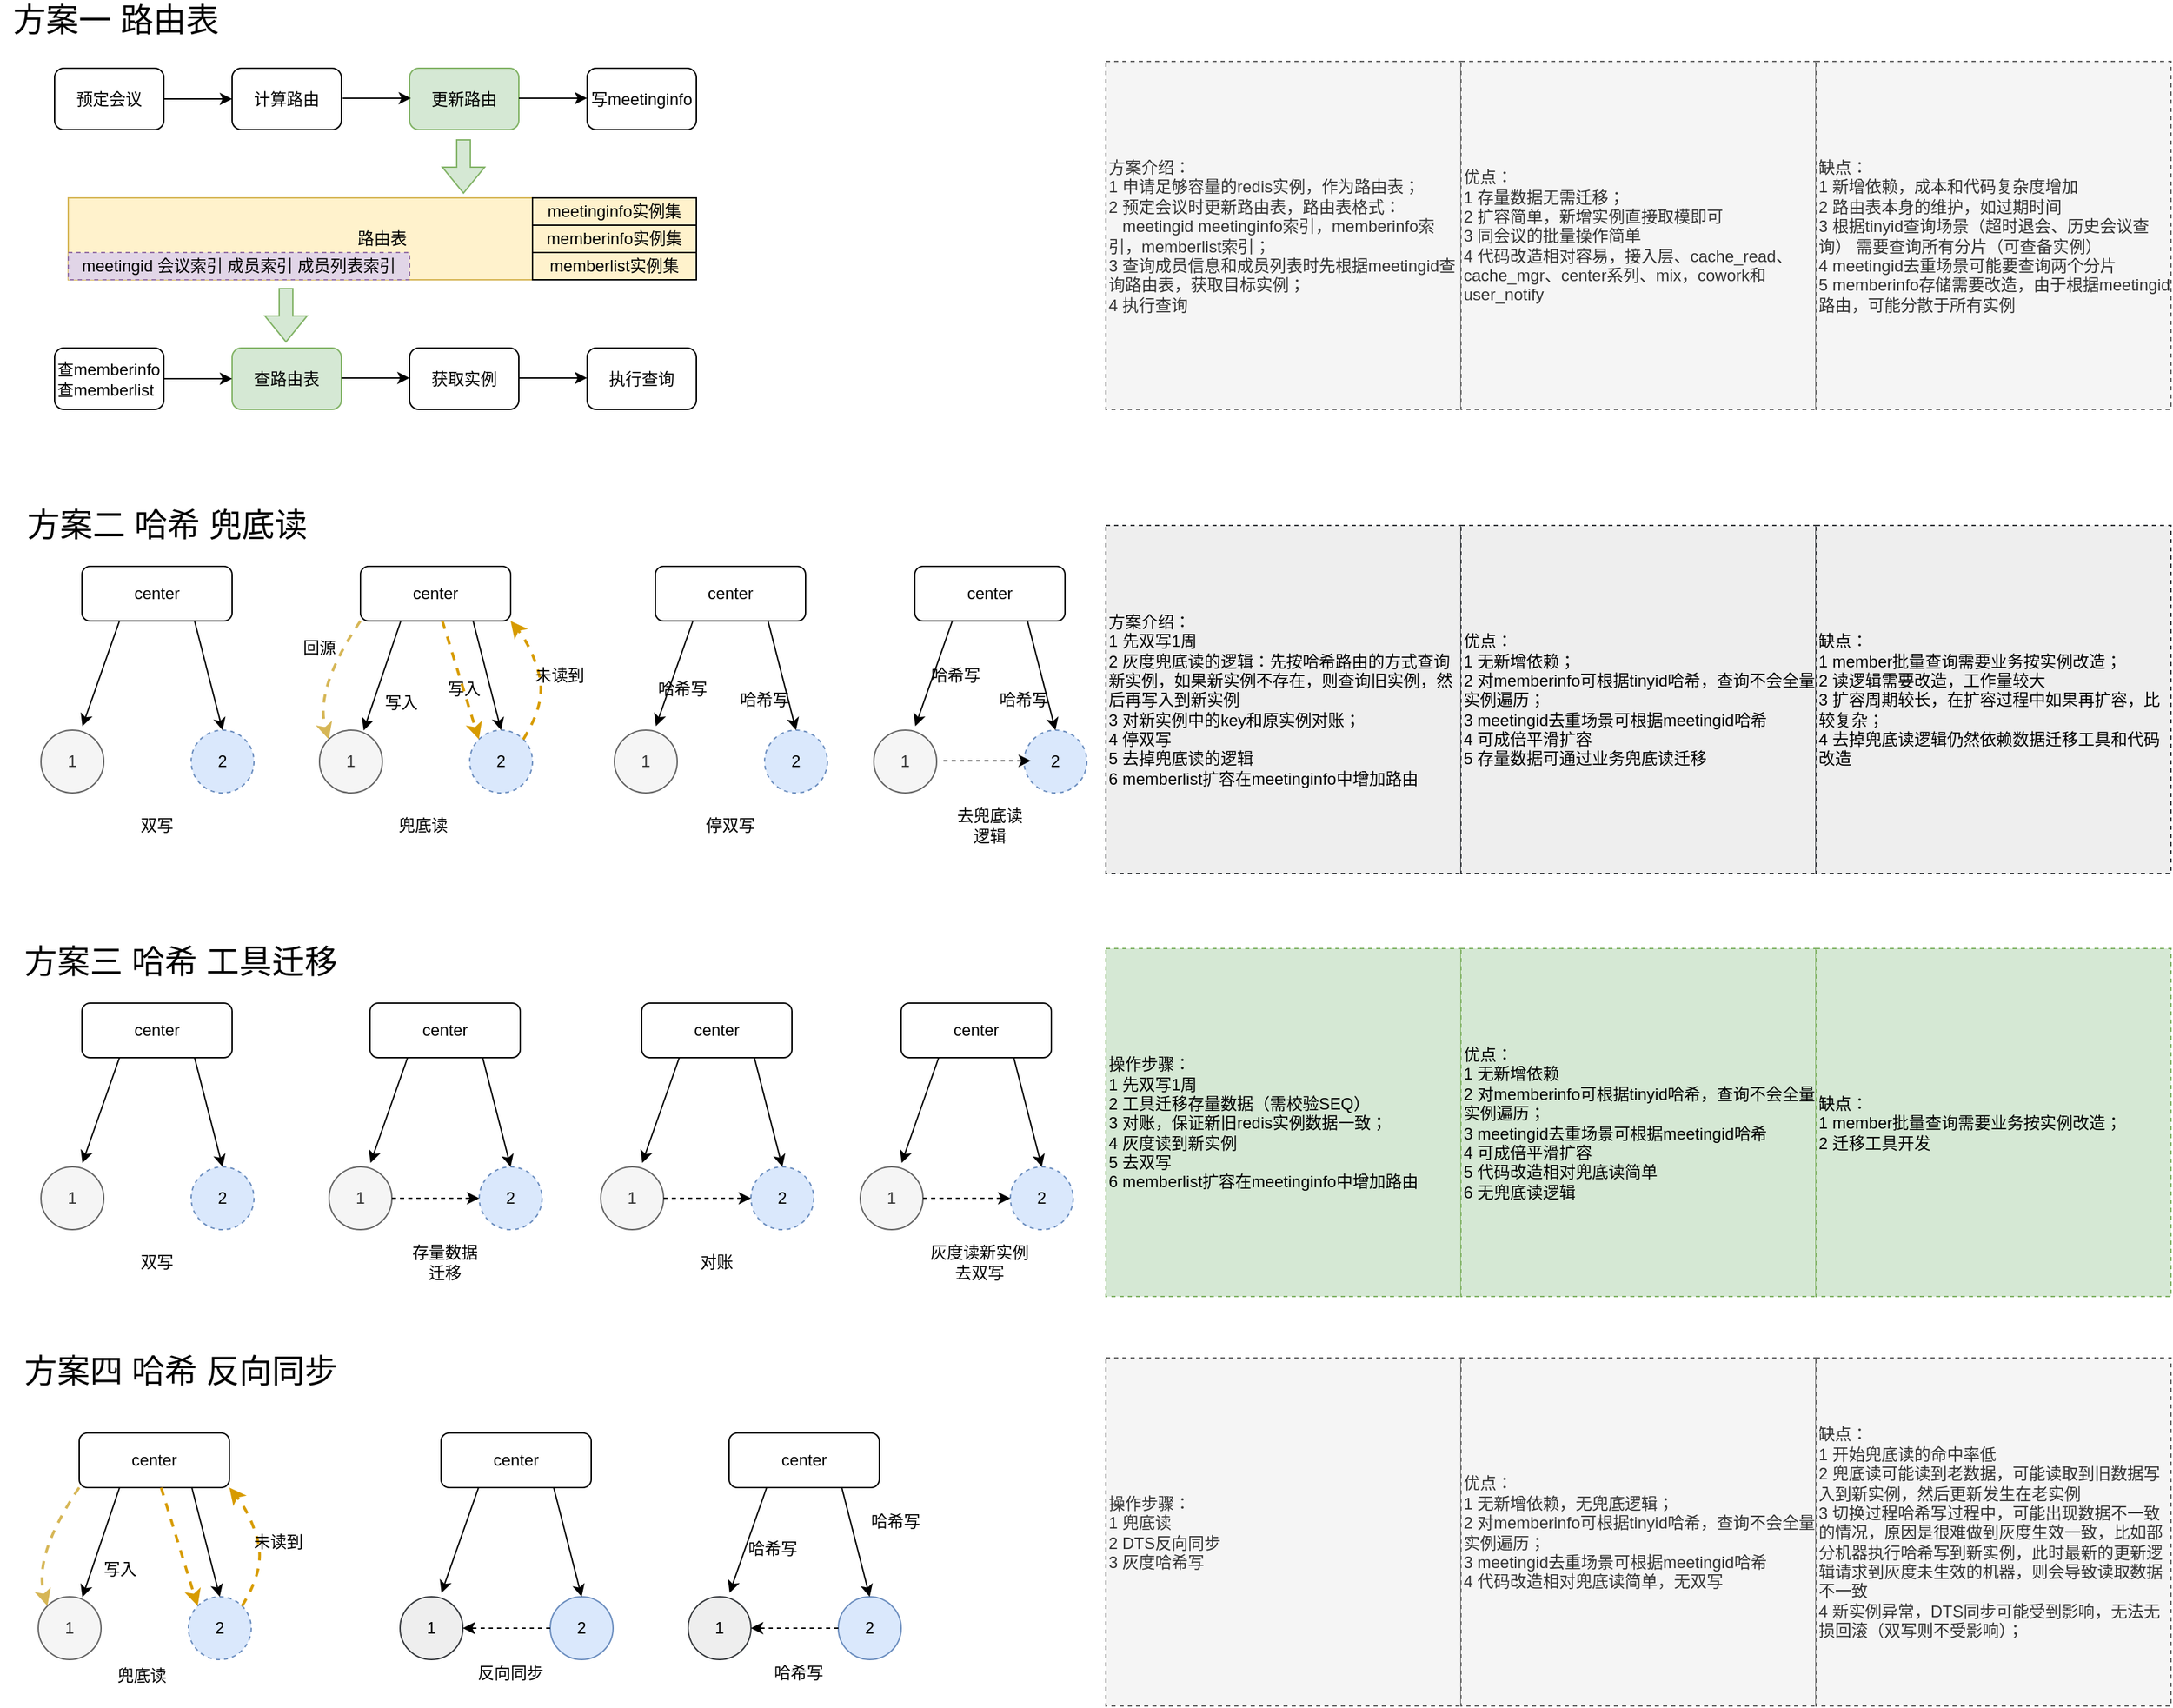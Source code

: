 <mxfile version="20.8.3" type="github">
  <diagram id="jsjYU_Txn0sp7lz1TC-h" name="第 1 页">
    <mxGraphModel dx="3185" dy="99" grid="1" gridSize="10" guides="1" tooltips="1" connect="1" arrows="1" fold="1" page="1" pageScale="1" pageWidth="827" pageHeight="1169" math="0" shadow="0">
      <root>
        <mxCell id="0" />
        <mxCell id="1" parent="0" />
        <mxCell id="DXR3qiWjVmH9UOqzKoYP-19" value="" style="rounded=0;whiteSpace=wrap;html=1;fillColor=none;strokeColor=none;dashed=1;" vertex="1" parent="1">
          <mxGeometry x="-780" y="1255" width="120" height="60" as="geometry" />
        </mxCell>
        <mxCell id="DXR3qiWjVmH9UOqzKoYP-54" value="预定会议" style="rounded=1;whiteSpace=wrap;html=1;fillColor=none;" vertex="1" parent="1">
          <mxGeometry x="-770" y="1255" width="80" height="45" as="geometry" />
        </mxCell>
        <mxCell id="DXR3qiWjVmH9UOqzKoYP-55" value="计算路由" style="rounded=1;whiteSpace=wrap;html=1;fillColor=none;" vertex="1" parent="1">
          <mxGeometry x="-640" y="1255" width="80" height="45" as="geometry" />
        </mxCell>
        <mxCell id="DXR3qiWjVmH9UOqzKoYP-56" value="更新路由" style="rounded=1;whiteSpace=wrap;html=1;fillColor=#d5e8d4;strokeColor=#82b366;" vertex="1" parent="1">
          <mxGeometry x="-510" y="1255" width="80" height="45" as="geometry" />
        </mxCell>
        <mxCell id="DXR3qiWjVmH9UOqzKoYP-57" value="写meetinginfo" style="rounded=1;whiteSpace=wrap;html=1;fillColor=none;" vertex="1" parent="1">
          <mxGeometry x="-380" y="1255" width="80" height="45" as="geometry" />
        </mxCell>
        <mxCell id="DXR3qiWjVmH9UOqzKoYP-58" value="路由表" style="rounded=0;whiteSpace=wrap;html=1;fillColor=#fff2cc;strokeColor=#d6b656;" vertex="1" parent="1">
          <mxGeometry x="-760" y="1350" width="460" height="60" as="geometry" />
        </mxCell>
        <mxCell id="DXR3qiWjVmH9UOqzKoYP-59" value="" style="shape=flexArrow;endArrow=classic;html=1;rounded=0;fillColor=#d5e8d4;strokeColor=#82b366;" edge="1" parent="1">
          <mxGeometry width="50" height="50" relative="1" as="geometry">
            <mxPoint x="-470.53" y="1307" as="sourcePoint" />
            <mxPoint x="-470.53" y="1347" as="targetPoint" />
          </mxGeometry>
        </mxCell>
        <mxCell id="DXR3qiWjVmH9UOqzKoYP-60" value="meetinginfo实例集" style="rounded=0;whiteSpace=wrap;html=1;fillColor=none;" vertex="1" parent="1">
          <mxGeometry x="-420" y="1350" width="120" height="20" as="geometry" />
        </mxCell>
        <mxCell id="DXR3qiWjVmH9UOqzKoYP-61" value="memberinfo实例集" style="rounded=0;whiteSpace=wrap;html=1;fillColor=none;" vertex="1" parent="1">
          <mxGeometry x="-420" y="1370" width="120" height="20" as="geometry" />
        </mxCell>
        <mxCell id="DXR3qiWjVmH9UOqzKoYP-62" value="memberlist实例集" style="rounded=0;whiteSpace=wrap;html=1;fillColor=none;" vertex="1" parent="1">
          <mxGeometry x="-420" y="1390" width="120" height="20" as="geometry" />
        </mxCell>
        <mxCell id="DXR3qiWjVmH9UOqzKoYP-63" value="查memberinfo查memberlist" style="rounded=1;whiteSpace=wrap;html=1;fillColor=none;align=left;" vertex="1" parent="1">
          <mxGeometry x="-770" y="1460" width="80" height="45" as="geometry" />
        </mxCell>
        <mxCell id="DXR3qiWjVmH9UOqzKoYP-64" value="查路由表" style="rounded=1;whiteSpace=wrap;html=1;fillColor=#d5e8d4;strokeColor=#82b366;" vertex="1" parent="1">
          <mxGeometry x="-640" y="1460" width="80" height="45" as="geometry" />
        </mxCell>
        <mxCell id="DXR3qiWjVmH9UOqzKoYP-65" value="" style="shape=flexArrow;endArrow=classic;html=1;rounded=0;fillColor=#d5e8d4;strokeColor=#82b366;" edge="1" parent="1">
          <mxGeometry width="50" height="50" relative="1" as="geometry">
            <mxPoint x="-600.53" y="1416" as="sourcePoint" />
            <mxPoint x="-600.53" y="1456" as="targetPoint" />
          </mxGeometry>
        </mxCell>
        <mxCell id="DXR3qiWjVmH9UOqzKoYP-66" value="meetingid 会议索引 成员索引 成员列表索引" style="rounded=0;whiteSpace=wrap;html=1;fillColor=#e1d5e7;strokeColor=#9673a6;dashed=1;" vertex="1" parent="1">
          <mxGeometry x="-760" y="1390" width="250" height="20" as="geometry" />
        </mxCell>
        <mxCell id="DXR3qiWjVmH9UOqzKoYP-67" value="" style="endArrow=classic;html=1;rounded=0;exitX=1;exitY=0.5;exitDx=0;exitDy=0;entryX=0;entryY=0.5;entryDx=0;entryDy=0;" edge="1" parent="1" source="DXR3qiWjVmH9UOqzKoYP-54" target="DXR3qiWjVmH9UOqzKoYP-55">
          <mxGeometry width="50" height="50" relative="1" as="geometry">
            <mxPoint x="-280" y="1530" as="sourcePoint" />
            <mxPoint x="-230" y="1480" as="targetPoint" />
          </mxGeometry>
        </mxCell>
        <mxCell id="DXR3qiWjVmH9UOqzKoYP-68" value="" style="endArrow=classic;html=1;rounded=0;exitX=1;exitY=0.5;exitDx=0;exitDy=0;entryX=0;entryY=0.5;entryDx=0;entryDy=0;" edge="1" parent="1">
          <mxGeometry width="50" height="50" relative="1" as="geometry">
            <mxPoint x="-559" y="1276.97" as="sourcePoint" />
            <mxPoint x="-509" y="1276.97" as="targetPoint" />
          </mxGeometry>
        </mxCell>
        <mxCell id="DXR3qiWjVmH9UOqzKoYP-69" value="" style="endArrow=classic;html=1;rounded=0;exitX=1;exitY=0.5;exitDx=0;exitDy=0;entryX=0;entryY=0.5;entryDx=0;entryDy=0;" edge="1" parent="1">
          <mxGeometry width="50" height="50" relative="1" as="geometry">
            <mxPoint x="-430" y="1276.97" as="sourcePoint" />
            <mxPoint x="-380" y="1276.97" as="targetPoint" />
          </mxGeometry>
        </mxCell>
        <mxCell id="DXR3qiWjVmH9UOqzKoYP-70" value="获取实例" style="rounded=1;whiteSpace=wrap;html=1;fillColor=none;" vertex="1" parent="1">
          <mxGeometry x="-510" y="1460" width="80" height="45" as="geometry" />
        </mxCell>
        <mxCell id="DXR3qiWjVmH9UOqzKoYP-71" value="执行查询" style="rounded=1;whiteSpace=wrap;html=1;fillColor=none;" vertex="1" parent="1">
          <mxGeometry x="-380" y="1460" width="80" height="45" as="geometry" />
        </mxCell>
        <mxCell id="DXR3qiWjVmH9UOqzKoYP-74" value="" style="endArrow=classic;html=1;rounded=0;exitX=1;exitY=0.5;exitDx=0;exitDy=0;entryX=0;entryY=0.5;entryDx=0;entryDy=0;" edge="1" parent="1" source="DXR3qiWjVmH9UOqzKoYP-63" target="DXR3qiWjVmH9UOqzKoYP-64">
          <mxGeometry width="50" height="50" relative="1" as="geometry">
            <mxPoint x="-280" y="1530" as="sourcePoint" />
            <mxPoint x="-230" y="1480" as="targetPoint" />
          </mxGeometry>
        </mxCell>
        <mxCell id="DXR3qiWjVmH9UOqzKoYP-75" value="" style="endArrow=classic;html=1;rounded=0;exitX=1;exitY=0.5;exitDx=0;exitDy=0;entryX=0;entryY=0.5;entryDx=0;entryDy=0;" edge="1" parent="1">
          <mxGeometry width="50" height="50" relative="1" as="geometry">
            <mxPoint x="-560" y="1481.97" as="sourcePoint" />
            <mxPoint x="-510" y="1481.97" as="targetPoint" />
          </mxGeometry>
        </mxCell>
        <mxCell id="DXR3qiWjVmH9UOqzKoYP-76" value="" style="endArrow=classic;html=1;rounded=0;exitX=1;exitY=0.5;exitDx=0;exitDy=0;entryX=0;entryY=0.5;entryDx=0;entryDy=0;" edge="1" parent="1">
          <mxGeometry width="50" height="50" relative="1" as="geometry">
            <mxPoint x="-430" y="1481.97" as="sourcePoint" />
            <mxPoint x="-380" y="1481.97" as="targetPoint" />
          </mxGeometry>
        </mxCell>
        <mxCell id="DXR3qiWjVmH9UOqzKoYP-77" value="center" style="rounded=1;whiteSpace=wrap;html=1;" vertex="1" parent="1">
          <mxGeometry x="-750" y="1620" width="110" height="40" as="geometry" />
        </mxCell>
        <mxCell id="DXR3qiWjVmH9UOqzKoYP-79" value="1" style="ellipse;whiteSpace=wrap;html=1;aspect=fixed;fillColor=#f5f5f5;fontColor=#333333;strokeColor=#666666;" vertex="1" parent="1">
          <mxGeometry x="-780" y="1740" width="46" height="46" as="geometry" />
        </mxCell>
        <mxCell id="DXR3qiWjVmH9UOqzKoYP-80" value="2" style="ellipse;whiteSpace=wrap;html=1;aspect=fixed;fillColor=#dae8fc;strokeColor=#6c8ebf;dashed=1;" vertex="1" parent="1">
          <mxGeometry x="-670" y="1740" width="46" height="46" as="geometry" />
        </mxCell>
        <mxCell id="DXR3qiWjVmH9UOqzKoYP-81" value="" style="endArrow=classic;html=1;rounded=0;exitX=0.25;exitY=1;exitDx=0;exitDy=0;entryX=0.66;entryY=-0.062;entryDx=0;entryDy=0;entryPerimeter=0;" edge="1" parent="1" source="DXR3qiWjVmH9UOqzKoYP-77" target="DXR3qiWjVmH9UOqzKoYP-79">
          <mxGeometry width="50" height="50" relative="1" as="geometry">
            <mxPoint x="-280" y="1620" as="sourcePoint" />
            <mxPoint x="-230" y="1570" as="targetPoint" />
          </mxGeometry>
        </mxCell>
        <mxCell id="DXR3qiWjVmH9UOqzKoYP-82" value="" style="endArrow=classic;html=1;rounded=0;exitX=0.75;exitY=1;exitDx=0;exitDy=0;entryX=0.5;entryY=0;entryDx=0;entryDy=0;" edge="1" parent="1" source="DXR3qiWjVmH9UOqzKoYP-77" target="DXR3qiWjVmH9UOqzKoYP-80">
          <mxGeometry width="50" height="50" relative="1" as="geometry">
            <mxPoint x="-712.5" y="1670" as="sourcePoint" />
            <mxPoint x="-739.64" y="1747.148" as="targetPoint" />
          </mxGeometry>
        </mxCell>
        <mxCell id="DXR3qiWjVmH9UOqzKoYP-83" value="双写" style="rounded=0;whiteSpace=wrap;html=1;fillColor=none;strokeColor=none;" vertex="1" parent="1">
          <mxGeometry x="-725" y="1800" width="60" height="20" as="geometry" />
        </mxCell>
        <mxCell id="DXR3qiWjVmH9UOqzKoYP-84" value="center" style="rounded=1;whiteSpace=wrap;html=1;fillColor=none;" vertex="1" parent="1">
          <mxGeometry x="-546" y="1620" width="110" height="40" as="geometry" />
        </mxCell>
        <mxCell id="DXR3qiWjVmH9UOqzKoYP-85" value="1" style="ellipse;whiteSpace=wrap;html=1;aspect=fixed;fillColor=#f5f5f5;fontColor=#333333;strokeColor=#666666;" vertex="1" parent="1">
          <mxGeometry x="-576" y="1740" width="46" height="46" as="geometry" />
        </mxCell>
        <mxCell id="DXR3qiWjVmH9UOqzKoYP-86" value="2" style="ellipse;whiteSpace=wrap;html=1;aspect=fixed;fillColor=#dae8fc;strokeColor=#6c8ebf;dashed=1;" vertex="1" parent="1">
          <mxGeometry x="-466" y="1740" width="46" height="46" as="geometry" />
        </mxCell>
        <mxCell id="DXR3qiWjVmH9UOqzKoYP-88" value="" style="endArrow=classic;html=1;rounded=0;exitX=0.75;exitY=1;exitDx=0;exitDy=0;entryX=0.5;entryY=0;entryDx=0;entryDy=0;" edge="1" parent="1" source="DXR3qiWjVmH9UOqzKoYP-84" target="DXR3qiWjVmH9UOqzKoYP-86">
          <mxGeometry width="50" height="50" relative="1" as="geometry">
            <mxPoint x="-508.5" y="1670" as="sourcePoint" />
            <mxPoint x="-535.64" y="1747.148" as="targetPoint" />
          </mxGeometry>
        </mxCell>
        <mxCell id="DXR3qiWjVmH9UOqzKoYP-89" value="兜底读" style="rounded=0;whiteSpace=wrap;html=1;fillColor=none;strokeColor=none;" vertex="1" parent="1">
          <mxGeometry x="-530" y="1800" width="60" height="20" as="geometry" />
        </mxCell>
        <mxCell id="DXR3qiWjVmH9UOqzKoYP-90" value="" style="curved=1;endArrow=classic;html=1;rounded=0;exitX=1;exitY=0;exitDx=0;exitDy=0;entryX=1;entryY=1;entryDx=0;entryDy=0;dashed=1;strokeWidth=2;fillColor=#ffe6cc;strokeColor=#d79b00;" edge="1" parent="1" source="DXR3qiWjVmH9UOqzKoYP-86" target="DXR3qiWjVmH9UOqzKoYP-84">
          <mxGeometry width="50" height="50" relative="1" as="geometry">
            <mxPoint x="-280" y="1620" as="sourcePoint" />
            <mxPoint x="-230" y="1570" as="targetPoint" />
            <Array as="points">
              <mxPoint x="-410" y="1720" />
              <mxPoint x="-420" y="1680" />
            </Array>
          </mxGeometry>
        </mxCell>
        <mxCell id="DXR3qiWjVmH9UOqzKoYP-91" value="" style="curved=1;endArrow=classic;html=1;rounded=0;dashed=1;exitX=0;exitY=1;exitDx=0;exitDy=0;entryX=0;entryY=0;entryDx=0;entryDy=0;strokeWidth=2;fillColor=#fff2cc;strokeColor=#d6b656;" edge="1" parent="1" source="DXR3qiWjVmH9UOqzKoYP-84" target="DXR3qiWjVmH9UOqzKoYP-85">
          <mxGeometry width="50" height="50" relative="1" as="geometry">
            <mxPoint x="-280" y="1620" as="sourcePoint" />
            <mxPoint x="-230" y="1570" as="targetPoint" />
            <Array as="points">
              <mxPoint x="-580" y="1710" />
            </Array>
          </mxGeometry>
        </mxCell>
        <mxCell id="DXR3qiWjVmH9UOqzKoYP-92" value="未读到" style="rounded=0;whiteSpace=wrap;html=1;fillColor=none;strokeColor=none;" vertex="1" parent="1">
          <mxGeometry x="-430" y="1690" width="60" height="20" as="geometry" />
        </mxCell>
        <mxCell id="DXR3qiWjVmH9UOqzKoYP-93" value="回源" style="rounded=0;whiteSpace=wrap;html=1;fillColor=none;strokeColor=none;" vertex="1" parent="1">
          <mxGeometry x="-606" y="1670" width="60" height="20" as="geometry" />
        </mxCell>
        <mxCell id="DXR3qiWjVmH9UOqzKoYP-96" value="写入" style="rounded=0;whiteSpace=wrap;html=1;fillColor=none;strokeColor=none;" vertex="1" parent="1">
          <mxGeometry x="-500" y="1700" width="60" height="20" as="geometry" />
        </mxCell>
        <mxCell id="DXR3qiWjVmH9UOqzKoYP-97" value="center" style="rounded=1;whiteSpace=wrap;html=1;fillColor=none;" vertex="1" parent="1">
          <mxGeometry x="-750" y="1940" width="110" height="40" as="geometry" />
        </mxCell>
        <mxCell id="DXR3qiWjVmH9UOqzKoYP-98" value="1" style="ellipse;whiteSpace=wrap;html=1;aspect=fixed;fillColor=#f5f5f5;fontColor=#333333;strokeColor=#666666;" vertex="1" parent="1">
          <mxGeometry x="-780" y="2060" width="46" height="46" as="geometry" />
        </mxCell>
        <mxCell id="DXR3qiWjVmH9UOqzKoYP-99" value="2" style="ellipse;whiteSpace=wrap;html=1;aspect=fixed;fillColor=#dae8fc;strokeColor=#6c8ebf;dashed=1;" vertex="1" parent="1">
          <mxGeometry x="-670" y="2060" width="46" height="46" as="geometry" />
        </mxCell>
        <mxCell id="DXR3qiWjVmH9UOqzKoYP-100" value="" style="endArrow=classic;html=1;rounded=0;exitX=0.25;exitY=1;exitDx=0;exitDy=0;entryX=0.66;entryY=-0.062;entryDx=0;entryDy=0;entryPerimeter=0;" edge="1" parent="1" source="DXR3qiWjVmH9UOqzKoYP-97" target="DXR3qiWjVmH9UOqzKoYP-98">
          <mxGeometry width="50" height="50" relative="1" as="geometry">
            <mxPoint x="-280" y="1940" as="sourcePoint" />
            <mxPoint x="-230" y="1890" as="targetPoint" />
          </mxGeometry>
        </mxCell>
        <mxCell id="DXR3qiWjVmH9UOqzKoYP-101" value="" style="endArrow=classic;html=1;rounded=0;exitX=0.75;exitY=1;exitDx=0;exitDy=0;entryX=0.5;entryY=0;entryDx=0;entryDy=0;" edge="1" parent="1" source="DXR3qiWjVmH9UOqzKoYP-97" target="DXR3qiWjVmH9UOqzKoYP-99">
          <mxGeometry width="50" height="50" relative="1" as="geometry">
            <mxPoint x="-712.5" y="1990" as="sourcePoint" />
            <mxPoint x="-739.64" y="2067.148" as="targetPoint" />
          </mxGeometry>
        </mxCell>
        <mxCell id="DXR3qiWjVmH9UOqzKoYP-102" value="双写" style="rounded=0;whiteSpace=wrap;html=1;fillColor=none;strokeColor=none;" vertex="1" parent="1">
          <mxGeometry x="-725" y="2120" width="60" height="20" as="geometry" />
        </mxCell>
        <mxCell id="DXR3qiWjVmH9UOqzKoYP-113" value="center" style="rounded=1;whiteSpace=wrap;html=1;fillColor=none;" vertex="1" parent="1">
          <mxGeometry x="-539" y="1940" width="110" height="40" as="geometry" />
        </mxCell>
        <mxCell id="DXR3qiWjVmH9UOqzKoYP-114" value="1" style="ellipse;whiteSpace=wrap;html=1;aspect=fixed;fillColor=#f5f5f5;fontColor=#333333;strokeColor=#666666;" vertex="1" parent="1">
          <mxGeometry x="-569" y="2060" width="46" height="46" as="geometry" />
        </mxCell>
        <mxCell id="DXR3qiWjVmH9UOqzKoYP-115" value="2" style="ellipse;whiteSpace=wrap;html=1;aspect=fixed;fillColor=#dae8fc;strokeColor=#6c8ebf;dashed=1;" vertex="1" parent="1">
          <mxGeometry x="-459" y="2060" width="46" height="46" as="geometry" />
        </mxCell>
        <mxCell id="DXR3qiWjVmH9UOqzKoYP-116" value="" style="endArrow=classic;html=1;rounded=0;exitX=0.25;exitY=1;exitDx=0;exitDy=0;entryX=0.66;entryY=-0.062;entryDx=0;entryDy=0;entryPerimeter=0;" edge="1" parent="1" source="DXR3qiWjVmH9UOqzKoYP-113" target="DXR3qiWjVmH9UOqzKoYP-114">
          <mxGeometry width="50" height="50" relative="1" as="geometry">
            <mxPoint x="-69" y="1940" as="sourcePoint" />
            <mxPoint x="-19" y="1890" as="targetPoint" />
          </mxGeometry>
        </mxCell>
        <mxCell id="DXR3qiWjVmH9UOqzKoYP-117" value="" style="endArrow=classic;html=1;rounded=0;exitX=0.75;exitY=1;exitDx=0;exitDy=0;entryX=0.5;entryY=0;entryDx=0;entryDy=0;" edge="1" parent="1" source="DXR3qiWjVmH9UOqzKoYP-113" target="DXR3qiWjVmH9UOqzKoYP-115">
          <mxGeometry width="50" height="50" relative="1" as="geometry">
            <mxPoint x="-501.5" y="1990" as="sourcePoint" />
            <mxPoint x="-528.64" y="2067.148" as="targetPoint" />
          </mxGeometry>
        </mxCell>
        <mxCell id="DXR3qiWjVmH9UOqzKoYP-118" value="存量数据迁移" style="rounded=0;whiteSpace=wrap;html=1;fillColor=none;strokeColor=none;" vertex="1" parent="1">
          <mxGeometry x="-514" y="2120" width="60" height="20" as="geometry" />
        </mxCell>
        <mxCell id="DXR3qiWjVmH9UOqzKoYP-120" value="" style="endArrow=classic;html=1;rounded=0;dashed=1;exitX=1;exitY=0.5;exitDx=0;exitDy=0;entryX=0;entryY=0.5;entryDx=0;entryDy=0;" edge="1" parent="1" source="DXR3qiWjVmH9UOqzKoYP-114" target="DXR3qiWjVmH9UOqzKoYP-115">
          <mxGeometry width="50" height="50" relative="1" as="geometry">
            <mxPoint x="-280" y="1900" as="sourcePoint" />
            <mxPoint x="-230" y="1850" as="targetPoint" />
          </mxGeometry>
        </mxCell>
        <mxCell id="DXR3qiWjVmH9UOqzKoYP-121" value="center" style="rounded=1;whiteSpace=wrap;html=1;fillColor=none;" vertex="1" parent="1">
          <mxGeometry x="-330" y="1620" width="110" height="40" as="geometry" />
        </mxCell>
        <mxCell id="DXR3qiWjVmH9UOqzKoYP-122" value="1" style="ellipse;whiteSpace=wrap;html=1;aspect=fixed;fillColor=#f5f5f5;fontColor=#333333;strokeColor=#666666;" vertex="1" parent="1">
          <mxGeometry x="-360" y="1740" width="46" height="46" as="geometry" />
        </mxCell>
        <mxCell id="DXR3qiWjVmH9UOqzKoYP-123" value="2" style="ellipse;whiteSpace=wrap;html=1;aspect=fixed;fillColor=#dae8fc;strokeColor=#6c8ebf;dashed=1;" vertex="1" parent="1">
          <mxGeometry x="-250" y="1740" width="46" height="46" as="geometry" />
        </mxCell>
        <mxCell id="DXR3qiWjVmH9UOqzKoYP-124" value="" style="endArrow=classic;html=1;rounded=0;exitX=0.25;exitY=1;exitDx=0;exitDy=0;entryX=0.66;entryY=-0.062;entryDx=0;entryDy=0;entryPerimeter=0;" edge="1" parent="1" source="DXR3qiWjVmH9UOqzKoYP-121" target="DXR3qiWjVmH9UOqzKoYP-122">
          <mxGeometry width="50" height="50" relative="1" as="geometry">
            <mxPoint x="140" y="1620" as="sourcePoint" />
            <mxPoint x="190" y="1570" as="targetPoint" />
          </mxGeometry>
        </mxCell>
        <mxCell id="DXR3qiWjVmH9UOqzKoYP-125" value="" style="endArrow=classic;html=1;rounded=0;exitX=0.75;exitY=1;exitDx=0;exitDy=0;entryX=0.5;entryY=0;entryDx=0;entryDy=0;" edge="1" parent="1" source="DXR3qiWjVmH9UOqzKoYP-121" target="DXR3qiWjVmH9UOqzKoYP-123">
          <mxGeometry width="50" height="50" relative="1" as="geometry">
            <mxPoint x="-292.5" y="1670" as="sourcePoint" />
            <mxPoint x="-319.64" y="1747.148" as="targetPoint" />
          </mxGeometry>
        </mxCell>
        <mxCell id="DXR3qiWjVmH9UOqzKoYP-126" value="停双写" style="rounded=0;whiteSpace=wrap;html=1;fillColor=none;strokeColor=none;" vertex="1" parent="1">
          <mxGeometry x="-305" y="1800" width="60" height="20" as="geometry" />
        </mxCell>
        <mxCell id="DXR3qiWjVmH9UOqzKoYP-127" value="center" style="rounded=1;whiteSpace=wrap;html=1;fillColor=none;" vertex="1" parent="1">
          <mxGeometry x="-340" y="1940" width="110" height="40" as="geometry" />
        </mxCell>
        <mxCell id="DXR3qiWjVmH9UOqzKoYP-128" value="1" style="ellipse;whiteSpace=wrap;html=1;aspect=fixed;fillColor=#f5f5f5;fontColor=#333333;strokeColor=#666666;" vertex="1" parent="1">
          <mxGeometry x="-370" y="2060" width="46" height="46" as="geometry" />
        </mxCell>
        <mxCell id="DXR3qiWjVmH9UOqzKoYP-129" value="2" style="ellipse;whiteSpace=wrap;html=1;aspect=fixed;fillColor=#dae8fc;strokeColor=#6c8ebf;dashed=1;" vertex="1" parent="1">
          <mxGeometry x="-260" y="2060" width="46" height="46" as="geometry" />
        </mxCell>
        <mxCell id="DXR3qiWjVmH9UOqzKoYP-130" value="" style="endArrow=classic;html=1;rounded=0;exitX=0.25;exitY=1;exitDx=0;exitDy=0;entryX=0.66;entryY=-0.062;entryDx=0;entryDy=0;entryPerimeter=0;" edge="1" parent="1" source="DXR3qiWjVmH9UOqzKoYP-127" target="DXR3qiWjVmH9UOqzKoYP-128">
          <mxGeometry width="50" height="50" relative="1" as="geometry">
            <mxPoint x="130" y="1940" as="sourcePoint" />
            <mxPoint x="180" y="1890" as="targetPoint" />
          </mxGeometry>
        </mxCell>
        <mxCell id="DXR3qiWjVmH9UOqzKoYP-131" value="" style="endArrow=classic;html=1;rounded=0;exitX=0.75;exitY=1;exitDx=0;exitDy=0;entryX=0.5;entryY=0;entryDx=0;entryDy=0;" edge="1" parent="1" source="DXR3qiWjVmH9UOqzKoYP-127" target="DXR3qiWjVmH9UOqzKoYP-129">
          <mxGeometry width="50" height="50" relative="1" as="geometry">
            <mxPoint x="-302.5" y="1990" as="sourcePoint" />
            <mxPoint x="-329.64" y="2067.148" as="targetPoint" />
          </mxGeometry>
        </mxCell>
        <mxCell id="DXR3qiWjVmH9UOqzKoYP-132" value="对账" style="rounded=0;whiteSpace=wrap;html=1;fillColor=none;strokeColor=none;" vertex="1" parent="1">
          <mxGeometry x="-315" y="2120" width="60" height="20" as="geometry" />
        </mxCell>
        <mxCell id="DXR3qiWjVmH9UOqzKoYP-133" value="" style="endArrow=classic;html=1;rounded=0;dashed=1;exitX=1;exitY=0.5;exitDx=0;exitDy=0;entryX=0;entryY=0.5;entryDx=0;entryDy=0;" edge="1" parent="1" source="DXR3qiWjVmH9UOqzKoYP-128" target="DXR3qiWjVmH9UOqzKoYP-129">
          <mxGeometry width="50" height="50" relative="1" as="geometry">
            <mxPoint x="-81" y="1900" as="sourcePoint" />
            <mxPoint x="-31" y="1850" as="targetPoint" />
          </mxGeometry>
        </mxCell>
        <mxCell id="DXR3qiWjVmH9UOqzKoYP-134" value="center" style="rounded=1;whiteSpace=wrap;html=1;fillColor=none;" vertex="1" parent="1">
          <mxGeometry x="-140" y="1620" width="110" height="40" as="geometry" />
        </mxCell>
        <mxCell id="DXR3qiWjVmH9UOqzKoYP-135" value="1" style="ellipse;whiteSpace=wrap;html=1;aspect=fixed;fillColor=#f5f5f5;fontColor=#333333;strokeColor=#666666;" vertex="1" parent="1">
          <mxGeometry x="-170" y="1740" width="46" height="46" as="geometry" />
        </mxCell>
        <mxCell id="DXR3qiWjVmH9UOqzKoYP-136" value="2" style="ellipse;whiteSpace=wrap;html=1;aspect=fixed;fillColor=#dae8fc;strokeColor=#6c8ebf;dashed=1;" vertex="1" parent="1">
          <mxGeometry x="-60" y="1740" width="46" height="46" as="geometry" />
        </mxCell>
        <mxCell id="DXR3qiWjVmH9UOqzKoYP-137" value="" style="endArrow=classic;html=1;rounded=0;exitX=0.25;exitY=1;exitDx=0;exitDy=0;entryX=0.66;entryY=-0.062;entryDx=0;entryDy=0;entryPerimeter=0;" edge="1" parent="1" source="DXR3qiWjVmH9UOqzKoYP-134" target="DXR3qiWjVmH9UOqzKoYP-135">
          <mxGeometry width="50" height="50" relative="1" as="geometry">
            <mxPoint x="330" y="1620" as="sourcePoint" />
            <mxPoint x="380" y="1570" as="targetPoint" />
          </mxGeometry>
        </mxCell>
        <mxCell id="DXR3qiWjVmH9UOqzKoYP-138" value="" style="endArrow=classic;html=1;rounded=0;exitX=0.75;exitY=1;exitDx=0;exitDy=0;entryX=0.5;entryY=0;entryDx=0;entryDy=0;" edge="1" parent="1" source="DXR3qiWjVmH9UOqzKoYP-134" target="DXR3qiWjVmH9UOqzKoYP-136">
          <mxGeometry width="50" height="50" relative="1" as="geometry">
            <mxPoint x="-102.5" y="1670" as="sourcePoint" />
            <mxPoint x="-129.64" y="1747.148" as="targetPoint" />
          </mxGeometry>
        </mxCell>
        <mxCell id="DXR3qiWjVmH9UOqzKoYP-139" value="去兜底读逻辑" style="rounded=0;whiteSpace=wrap;html=1;fillColor=none;strokeColor=none;" vertex="1" parent="1">
          <mxGeometry x="-115" y="1800" width="60" height="20" as="geometry" />
        </mxCell>
        <mxCell id="DXR3qiWjVmH9UOqzKoYP-140" value="" style="endArrow=classic;html=1;rounded=0;dashed=1;exitX=1;exitY=0.5;exitDx=0;exitDy=0;entryX=0;entryY=0.5;entryDx=0;entryDy=0;" edge="1" parent="1">
          <mxGeometry width="50" height="50" relative="1" as="geometry">
            <mxPoint x="-119.0" y="1762.47" as="sourcePoint" />
            <mxPoint x="-55.0" y="1762.47" as="targetPoint" />
          </mxGeometry>
        </mxCell>
        <mxCell id="DXR3qiWjVmH9UOqzKoYP-141" value="center" style="rounded=1;whiteSpace=wrap;html=1;fillColor=none;" vertex="1" parent="1">
          <mxGeometry x="-150" y="1940" width="110" height="40" as="geometry" />
        </mxCell>
        <mxCell id="DXR3qiWjVmH9UOqzKoYP-142" value="1" style="ellipse;whiteSpace=wrap;html=1;aspect=fixed;fillColor=#f5f5f5;fontColor=#333333;strokeColor=#666666;" vertex="1" parent="1">
          <mxGeometry x="-180" y="2060" width="46" height="46" as="geometry" />
        </mxCell>
        <mxCell id="DXR3qiWjVmH9UOqzKoYP-143" value="2" style="ellipse;whiteSpace=wrap;html=1;aspect=fixed;fillColor=#dae8fc;strokeColor=#6c8ebf;dashed=1;" vertex="1" parent="1">
          <mxGeometry x="-70" y="2060" width="46" height="46" as="geometry" />
        </mxCell>
        <mxCell id="DXR3qiWjVmH9UOqzKoYP-144" value="" style="endArrow=classic;html=1;rounded=0;exitX=0.25;exitY=1;exitDx=0;exitDy=0;entryX=0.66;entryY=-0.062;entryDx=0;entryDy=0;entryPerimeter=0;" edge="1" parent="1" source="DXR3qiWjVmH9UOqzKoYP-141" target="DXR3qiWjVmH9UOqzKoYP-142">
          <mxGeometry width="50" height="50" relative="1" as="geometry">
            <mxPoint x="320" y="1940" as="sourcePoint" />
            <mxPoint x="370" y="1890" as="targetPoint" />
          </mxGeometry>
        </mxCell>
        <mxCell id="DXR3qiWjVmH9UOqzKoYP-145" value="" style="endArrow=classic;html=1;rounded=0;exitX=0.75;exitY=1;exitDx=0;exitDy=0;entryX=0.5;entryY=0;entryDx=0;entryDy=0;" edge="1" parent="1" source="DXR3qiWjVmH9UOqzKoYP-141" target="DXR3qiWjVmH9UOqzKoYP-143">
          <mxGeometry width="50" height="50" relative="1" as="geometry">
            <mxPoint x="-112.5" y="1990" as="sourcePoint" />
            <mxPoint x="-139.64" y="2067.148" as="targetPoint" />
          </mxGeometry>
        </mxCell>
        <mxCell id="DXR3qiWjVmH9UOqzKoYP-146" value="灰度读新实例&lt;br&gt;去双写" style="rounded=0;whiteSpace=wrap;html=1;fillColor=none;strokeColor=none;" vertex="1" parent="1">
          <mxGeometry x="-140" y="2120" width="95" height="20" as="geometry" />
        </mxCell>
        <mxCell id="DXR3qiWjVmH9UOqzKoYP-147" value="" style="endArrow=classic;html=1;rounded=0;dashed=1;exitX=1;exitY=0.5;exitDx=0;exitDy=0;entryX=0;entryY=0.5;entryDx=0;entryDy=0;" edge="1" parent="1" source="DXR3qiWjVmH9UOqzKoYP-142" target="DXR3qiWjVmH9UOqzKoYP-143">
          <mxGeometry width="50" height="50" relative="1" as="geometry">
            <mxPoint x="109" y="1900" as="sourcePoint" />
            <mxPoint x="159" y="1850" as="targetPoint" />
          </mxGeometry>
        </mxCell>
        <mxCell id="DXR3qiWjVmH9UOqzKoYP-148" value="center" style="rounded=1;whiteSpace=wrap;html=1;fillColor=none;" vertex="1" parent="1">
          <mxGeometry x="-487" y="2255" width="110" height="40" as="geometry" />
        </mxCell>
        <mxCell id="DXR3qiWjVmH9UOqzKoYP-149" value="1" style="ellipse;whiteSpace=wrap;html=1;aspect=fixed;fillColor=#eeeeee;strokeColor=#36393d;" vertex="1" parent="1">
          <mxGeometry x="-517" y="2375" width="46" height="46" as="geometry" />
        </mxCell>
        <mxCell id="DXR3qiWjVmH9UOqzKoYP-150" value="2" style="ellipse;whiteSpace=wrap;html=1;aspect=fixed;fillColor=#dae8fc;strokeColor=#6c8ebf;" vertex="1" parent="1">
          <mxGeometry x="-407" y="2375" width="46" height="46" as="geometry" />
        </mxCell>
        <mxCell id="DXR3qiWjVmH9UOqzKoYP-151" value="" style="endArrow=classic;html=1;rounded=0;exitX=0.25;exitY=1;exitDx=0;exitDy=0;entryX=0.66;entryY=-0.062;entryDx=0;entryDy=0;entryPerimeter=0;" edge="1" parent="1" source="DXR3qiWjVmH9UOqzKoYP-148" target="DXR3qiWjVmH9UOqzKoYP-149">
          <mxGeometry width="50" height="50" relative="1" as="geometry">
            <mxPoint x="-17" y="2255" as="sourcePoint" />
            <mxPoint x="33" y="2205" as="targetPoint" />
          </mxGeometry>
        </mxCell>
        <mxCell id="DXR3qiWjVmH9UOqzKoYP-152" value="" style="endArrow=classic;html=1;rounded=0;exitX=0.75;exitY=1;exitDx=0;exitDy=0;entryX=0.5;entryY=0;entryDx=0;entryDy=0;" edge="1" parent="1" source="DXR3qiWjVmH9UOqzKoYP-148" target="DXR3qiWjVmH9UOqzKoYP-150">
          <mxGeometry width="50" height="50" relative="1" as="geometry">
            <mxPoint x="-449.5" y="2305" as="sourcePoint" />
            <mxPoint x="-476.64" y="2382.148" as="targetPoint" />
          </mxGeometry>
        </mxCell>
        <mxCell id="DXR3qiWjVmH9UOqzKoYP-153" value="反向同步" style="rounded=0;whiteSpace=wrap;html=1;fillColor=none;strokeColor=none;" vertex="1" parent="1">
          <mxGeometry x="-466" y="2421" width="60" height="20" as="geometry" />
        </mxCell>
        <mxCell id="DXR3qiWjVmH9UOqzKoYP-154" value="" style="endArrow=classic;html=1;rounded=0;dashed=1;entryX=1;entryY=0.5;entryDx=0;entryDy=0;exitX=0;exitY=0.5;exitDx=0;exitDy=0;" edge="1" parent="1" source="DXR3qiWjVmH9UOqzKoYP-150" target="DXR3qiWjVmH9UOqzKoYP-149">
          <mxGeometry width="50" height="50" relative="1" as="geometry">
            <mxPoint x="-417" y="2398" as="sourcePoint" />
            <mxPoint x="-186.0" y="2108" as="targetPoint" />
          </mxGeometry>
        </mxCell>
        <mxCell id="DXR3qiWjVmH9UOqzKoYP-156" value="center" style="rounded=1;whiteSpace=wrap;html=1;fillColor=none;" vertex="1" parent="1">
          <mxGeometry x="-276" y="2255" width="110" height="40" as="geometry" />
        </mxCell>
        <mxCell id="DXR3qiWjVmH9UOqzKoYP-157" value="1" style="ellipse;whiteSpace=wrap;html=1;aspect=fixed;fillColor=#eeeeee;strokeColor=#36393d;" vertex="1" parent="1">
          <mxGeometry x="-306" y="2375" width="46" height="46" as="geometry" />
        </mxCell>
        <mxCell id="DXR3qiWjVmH9UOqzKoYP-158" value="2" style="ellipse;whiteSpace=wrap;html=1;aspect=fixed;fillColor=#dae8fc;strokeColor=#6c8ebf;" vertex="1" parent="1">
          <mxGeometry x="-196" y="2375" width="46" height="46" as="geometry" />
        </mxCell>
        <mxCell id="DXR3qiWjVmH9UOqzKoYP-159" value="" style="endArrow=classic;html=1;rounded=0;exitX=0.25;exitY=1;exitDx=0;exitDy=0;entryX=0.66;entryY=-0.062;entryDx=0;entryDy=0;entryPerimeter=0;" edge="1" parent="1" source="DXR3qiWjVmH9UOqzKoYP-156" target="DXR3qiWjVmH9UOqzKoYP-157">
          <mxGeometry width="50" height="50" relative="1" as="geometry">
            <mxPoint x="194" y="2255" as="sourcePoint" />
            <mxPoint x="244" y="2205" as="targetPoint" />
          </mxGeometry>
        </mxCell>
        <mxCell id="DXR3qiWjVmH9UOqzKoYP-160" value="" style="endArrow=classic;html=1;rounded=0;exitX=0.75;exitY=1;exitDx=0;exitDy=0;entryX=0.5;entryY=0;entryDx=0;entryDy=0;" edge="1" parent="1" source="DXR3qiWjVmH9UOqzKoYP-156" target="DXR3qiWjVmH9UOqzKoYP-158">
          <mxGeometry width="50" height="50" relative="1" as="geometry">
            <mxPoint x="-238.5" y="2305" as="sourcePoint" />
            <mxPoint x="-265.64" y="2382.148" as="targetPoint" />
          </mxGeometry>
        </mxCell>
        <mxCell id="DXR3qiWjVmH9UOqzKoYP-161" value="哈希写" style="rounded=0;whiteSpace=wrap;html=1;fillColor=none;strokeColor=none;" vertex="1" parent="1">
          <mxGeometry x="-255" y="2421" width="60" height="20" as="geometry" />
        </mxCell>
        <mxCell id="DXR3qiWjVmH9UOqzKoYP-162" value="" style="endArrow=classic;html=1;rounded=0;dashed=1;entryX=1;entryY=0.5;entryDx=0;entryDy=0;exitX=0;exitY=0.5;exitDx=0;exitDy=0;" edge="1" parent="1" source="DXR3qiWjVmH9UOqzKoYP-158" target="DXR3qiWjVmH9UOqzKoYP-157">
          <mxGeometry width="50" height="50" relative="1" as="geometry">
            <mxPoint x="-206" y="2398" as="sourcePoint" />
            <mxPoint x="25.0" y="2108" as="targetPoint" />
          </mxGeometry>
        </mxCell>
        <mxCell id="DXR3qiWjVmH9UOqzKoYP-163" value="方案介绍：&lt;br&gt;1 申请足够容量的redis实例，作为路由表；&lt;br&gt;2 预定会议时更新路由表，路由表格式：&lt;br&gt;&amp;nbsp; &amp;nbsp;meetingid meetinginfo索引，memberinfo索引，memberlist索引；&lt;br&gt;3 查询成员信息和成员列表时先根据meetingid查询路由表，获取目标实例；&lt;br&gt;4 执行查询" style="rounded=0;whiteSpace=wrap;html=1;fillColor=#f5f5f5;dashed=1;align=left;fontColor=#333333;strokeColor=#666666;" vertex="1" parent="1">
          <mxGeometry y="1250" width="260" height="255" as="geometry" />
        </mxCell>
        <mxCell id="DXR3qiWjVmH9UOqzKoYP-164" value="优点：&lt;br&gt;1 存量数据无需迁移；&lt;br&gt;2 扩容简单，新增实例直接取模即可&lt;br&gt;3 同会议的批量操作简单&lt;br&gt;4 代码改造相对容易，接入层、cache_read、cache_mgr、center系列、mix，cowork和user_notify" style="rounded=0;whiteSpace=wrap;html=1;fillColor=#f5f5f5;dashed=1;align=left;fontColor=#333333;strokeColor=#666666;" vertex="1" parent="1">
          <mxGeometry x="260" y="1250" width="260" height="255" as="geometry" />
        </mxCell>
        <mxCell id="DXR3qiWjVmH9UOqzKoYP-165" value="缺点：&lt;br&gt;1 新增依赖，成本和代码复杂度增加&lt;br&gt;2 路由表本身的维护，如过期时间&lt;br&gt;3 根据tinyid查询场景（超时退会、历史会议查询） 需要查询所有分片（可查备实例）&lt;br&gt;4 meetingid去重场景可能要查询两个分片&lt;br&gt;5 memberinfo存储需要改造，由于根据meetingid路由，可能分散于所有实例" style="rounded=0;whiteSpace=wrap;html=1;fillColor=#f5f5f5;dashed=1;align=left;fontColor=#333333;strokeColor=#666666;" vertex="1" parent="1">
          <mxGeometry x="520" y="1250" width="260" height="255" as="geometry" />
        </mxCell>
        <mxCell id="DXR3qiWjVmH9UOqzKoYP-166" value="方案介绍：&lt;br&gt;1 先双写1周&lt;br&gt;2 灰度兜底读的逻辑：先按哈希路由的方式查询新实例，如果新实例不存在，则查询旧实例，然后再写入到新实例&lt;br&gt;3 对新实例中的key和原实例对账；&lt;br&gt;4 停双写&lt;br&gt;5 去掉兜底读的逻辑&lt;br&gt;6 memberlist扩容在meetinginfo中增加路由" style="rounded=0;whiteSpace=wrap;html=1;fillColor=#eeeeee;dashed=1;align=left;strokeColor=#36393d;" vertex="1" parent="1">
          <mxGeometry y="1590" width="260" height="255" as="geometry" />
        </mxCell>
        <mxCell id="DXR3qiWjVmH9UOqzKoYP-167" value="优点：&lt;br&gt;1 无新增依赖；&lt;br&gt;2 对memberinfo可根据tinyid哈希，查询不会全量实例遍历；&lt;br&gt;3 meetingid去重场景可根据meetingid哈希&lt;br&gt;4 可成倍平滑扩容&lt;br&gt;5 存量数据可通过业务兜底读迁移" style="rounded=0;whiteSpace=wrap;html=1;fillColor=#eeeeee;dashed=1;align=left;strokeColor=#36393d;" vertex="1" parent="1">
          <mxGeometry x="260" y="1590" width="260" height="255" as="geometry" />
        </mxCell>
        <mxCell id="DXR3qiWjVmH9UOqzKoYP-168" value="缺点：&lt;br&gt;1 member批量查询需要业务按实例改造；&lt;br&gt;2 读逻辑需要改造，工作量较大&lt;br&gt;3 扩容周期较长，在扩容过程中如果再扩容，比较复杂；&lt;br&gt;4 去掉兜底读逻辑仍然依赖数据迁移工具和代码改造" style="rounded=0;whiteSpace=wrap;html=1;fillColor=#eeeeee;dashed=1;align=left;strokeColor=#36393d;" vertex="1" parent="1">
          <mxGeometry x="520" y="1590" width="260" height="255" as="geometry" />
        </mxCell>
        <mxCell id="DXR3qiWjVmH9UOqzKoYP-169" value="操作步骤：&lt;br&gt;1 先双写1周&lt;br&gt;2 工具迁移存量数据（需校验SEQ）&lt;br&gt;3 对账，保证新旧redis实例数据一致；&lt;br&gt;4 灰度读到新实例&lt;br&gt;5 去双写&lt;br&gt;6 memberlist扩容在meetinginfo中增加路由" style="rounded=0;whiteSpace=wrap;html=1;fillColor=#d5e8d4;dashed=1;align=left;strokeColor=#82b366;" vertex="1" parent="1">
          <mxGeometry y="1900" width="260" height="255" as="geometry" />
        </mxCell>
        <mxCell id="DXR3qiWjVmH9UOqzKoYP-170" value="优点：&lt;br&gt;1 无新增依赖&lt;br&gt;2 对memberinfo可根据tinyid哈希，查询不会全量实例遍历；&lt;br&gt;3 meetingid去重场景可根据meetingid哈希&lt;br&gt;4 可成倍平滑扩容&lt;br&gt;5 代码改造相对兜底读简单&lt;br&gt;6 无兜底读逻辑" style="rounded=0;whiteSpace=wrap;html=1;fillColor=#d5e8d4;dashed=1;align=left;strokeColor=#82b366;" vertex="1" parent="1">
          <mxGeometry x="260" y="1900" width="260" height="255" as="geometry" />
        </mxCell>
        <mxCell id="DXR3qiWjVmH9UOqzKoYP-171" value="缺点：&lt;br&gt;1 member批量查询需要业务按实例改造；&lt;br&gt;2 迁移工具开发" style="rounded=0;whiteSpace=wrap;html=1;fillColor=#d5e8d4;dashed=1;align=left;strokeColor=#82b366;" vertex="1" parent="1">
          <mxGeometry x="520" y="1900" width="260" height="255" as="geometry" />
        </mxCell>
        <mxCell id="DXR3qiWjVmH9UOqzKoYP-172" value="操作步骤：&lt;br&gt;1 兜底读&lt;br&gt;2 DTS反向同步&lt;br&gt;3 灰度哈希写" style="rounded=0;whiteSpace=wrap;html=1;fillColor=#f5f5f5;dashed=1;align=left;fontColor=#333333;strokeColor=#666666;" vertex="1" parent="1">
          <mxGeometry y="2200" width="260" height="255" as="geometry" />
        </mxCell>
        <mxCell id="DXR3qiWjVmH9UOqzKoYP-173" value="优点：&lt;br&gt;1 无新增依赖，无兜底逻辑；&lt;br&gt;2 对memberinfo可根据tinyid哈希，查询不会全量实例遍历；&lt;br&gt;3 meetingid去重场景可根据meetingid哈希&lt;br&gt;4 代码改造相对兜底读简单，无双写" style="rounded=0;whiteSpace=wrap;html=1;fillColor=#f5f5f5;dashed=1;align=left;fontColor=#333333;strokeColor=#666666;" vertex="1" parent="1">
          <mxGeometry x="260" y="2200" width="260" height="255" as="geometry" />
        </mxCell>
        <mxCell id="DXR3qiWjVmH9UOqzKoYP-174" value="缺点：&lt;br&gt;1 开始兜底读的命中率低&lt;br&gt;2 兜底读可能读到老数据，可能读取到旧数据写入到新实例，然后更新发生在老实例&lt;br&gt;3 切换过程哈希写过程中，可能出现数据不一致的情况，原因是很难做到灰度生效一致，比如部分机器执行哈希写到新实例，此时最新的更新逻辑请求到灰度未生效的机器，则会导致读取数据不一致&lt;br&gt;4 新实例异常，DTS同步可能受到影响，无法无损回滚（双写则不受影响）；" style="rounded=0;whiteSpace=wrap;html=1;fillColor=#f5f5f5;dashed=1;align=left;fontColor=#333333;strokeColor=#666666;" vertex="1" parent="1">
          <mxGeometry x="520" y="2200" width="260" height="255" as="geometry" />
        </mxCell>
        <mxCell id="DXR3qiWjVmH9UOqzKoYP-175" value="&lt;font style=&quot;font-size: 24px;&quot;&gt;方案一 路由表&lt;/font&gt;" style="rounded=0;whiteSpace=wrap;html=1;fillColor=none;strokeColor=none;" vertex="1" parent="1">
          <mxGeometry x="-810" y="1210" width="170" height="20" as="geometry" />
        </mxCell>
        <mxCell id="DXR3qiWjVmH9UOqzKoYP-176" value="&lt;font style=&quot;font-size: 24px;&quot;&gt;方案二 哈希 兜底读&lt;/font&gt;" style="rounded=0;whiteSpace=wrap;html=1;fillColor=none;strokeColor=none;" vertex="1" parent="1">
          <mxGeometry x="-805" y="1580" width="235" height="20" as="geometry" />
        </mxCell>
        <mxCell id="DXR3qiWjVmH9UOqzKoYP-178" value="&lt;font style=&quot;font-size: 24px;&quot;&gt;方案三 哈希 工具迁移&lt;/font&gt;" style="rounded=0;whiteSpace=wrap;html=1;fillColor=none;strokeColor=none;" vertex="1" parent="1">
          <mxGeometry x="-795" y="1900" width="235" height="20" as="geometry" />
        </mxCell>
        <mxCell id="DXR3qiWjVmH9UOqzKoYP-179" value="&lt;font style=&quot;font-size: 24px;&quot;&gt;方案四 哈希 反向同步&lt;/font&gt;" style="rounded=0;whiteSpace=wrap;html=1;fillColor=none;strokeColor=none;" vertex="1" parent="1">
          <mxGeometry x="-795" y="2200" width="235" height="20" as="geometry" />
        </mxCell>
        <mxCell id="DXR3qiWjVmH9UOqzKoYP-181" value="" style="endArrow=classic;html=1;rounded=0;exitX=0.25;exitY=1;exitDx=0;exitDy=0;entryX=0.703;entryY=0.005;entryDx=0;entryDy=0;entryPerimeter=0;" edge="1" parent="1" target="DXR3qiWjVmH9UOqzKoYP-85">
          <mxGeometry width="50" height="50" relative="1" as="geometry">
            <mxPoint x="-516.43" y="1660" as="sourcePoint" />
            <mxPoint x="-543.57" y="1737.148" as="targetPoint" />
          </mxGeometry>
        </mxCell>
        <mxCell id="DXR3qiWjVmH9UOqzKoYP-183" value="写入" style="rounded=0;whiteSpace=wrap;html=1;fillColor=none;strokeColor=none;" vertex="1" parent="1">
          <mxGeometry x="-546" y="1710" width="60" height="20" as="geometry" />
        </mxCell>
        <mxCell id="DXR3qiWjVmH9UOqzKoYP-184" value="" style="endArrow=classic;html=1;rounded=0;exitX=0.75;exitY=1;exitDx=0;exitDy=0;entryX=0;entryY=0;entryDx=0;entryDy=0;fillColor=#ffe6cc;strokeColor=#d79b00;strokeWidth=2;dashed=1;" edge="1" parent="1" target="DXR3qiWjVmH9UOqzKoYP-86">
          <mxGeometry width="50" height="50" relative="1" as="geometry">
            <mxPoint x="-486" y="1660" as="sourcePoint" />
            <mxPoint x="-465.5" y="1740" as="targetPoint" />
          </mxGeometry>
        </mxCell>
        <mxCell id="DXR3qiWjVmH9UOqzKoYP-185" value="哈希写" style="rounded=0;whiteSpace=wrap;html=1;fillColor=none;strokeColor=none;" vertex="1" parent="1">
          <mxGeometry x="-340" y="1700" width="60" height="20" as="geometry" />
        </mxCell>
        <mxCell id="DXR3qiWjVmH9UOqzKoYP-186" value="哈希写" style="rounded=0;whiteSpace=wrap;html=1;fillColor=none;strokeColor=none;" vertex="1" parent="1">
          <mxGeometry x="-280" y="1707.5" width="60" height="20" as="geometry" />
        </mxCell>
        <mxCell id="DXR3qiWjVmH9UOqzKoYP-187" value="哈希写" style="rounded=0;whiteSpace=wrap;html=1;fillColor=none;strokeColor=none;" vertex="1" parent="1">
          <mxGeometry x="-140" y="1690" width="60" height="20" as="geometry" />
        </mxCell>
        <mxCell id="DXR3qiWjVmH9UOqzKoYP-188" value="哈希写" style="rounded=0;whiteSpace=wrap;html=1;fillColor=none;strokeColor=none;" vertex="1" parent="1">
          <mxGeometry x="-90" y="1707.5" width="60" height="20" as="geometry" />
        </mxCell>
        <mxCell id="DXR3qiWjVmH9UOqzKoYP-189" value="center" style="rounded=1;whiteSpace=wrap;html=1;fillColor=none;" vertex="1" parent="1">
          <mxGeometry x="-752" y="2255" width="110" height="40" as="geometry" />
        </mxCell>
        <mxCell id="DXR3qiWjVmH9UOqzKoYP-190" value="1" style="ellipse;whiteSpace=wrap;html=1;aspect=fixed;fillColor=#f5f5f5;fontColor=#333333;strokeColor=#666666;" vertex="1" parent="1">
          <mxGeometry x="-782" y="2375" width="46" height="46" as="geometry" />
        </mxCell>
        <mxCell id="DXR3qiWjVmH9UOqzKoYP-191" value="2" style="ellipse;whiteSpace=wrap;html=1;aspect=fixed;fillColor=#dae8fc;strokeColor=#6c8ebf;dashed=1;" vertex="1" parent="1">
          <mxGeometry x="-672" y="2375" width="46" height="46" as="geometry" />
        </mxCell>
        <mxCell id="DXR3qiWjVmH9UOqzKoYP-192" value="" style="endArrow=classic;html=1;rounded=0;exitX=0.75;exitY=1;exitDx=0;exitDy=0;entryX=0.5;entryY=0;entryDx=0;entryDy=0;" edge="1" parent="1" source="DXR3qiWjVmH9UOqzKoYP-189" target="DXR3qiWjVmH9UOqzKoYP-191">
          <mxGeometry width="50" height="50" relative="1" as="geometry">
            <mxPoint x="-714.5" y="2305" as="sourcePoint" />
            <mxPoint x="-741.64" y="2382.148" as="targetPoint" />
          </mxGeometry>
        </mxCell>
        <mxCell id="DXR3qiWjVmH9UOqzKoYP-193" value="兜底读" style="rounded=0;whiteSpace=wrap;html=1;fillColor=none;strokeColor=none;" vertex="1" parent="1">
          <mxGeometry x="-736" y="2423" width="60" height="20" as="geometry" />
        </mxCell>
        <mxCell id="DXR3qiWjVmH9UOqzKoYP-194" value="" style="curved=1;endArrow=classic;html=1;rounded=0;exitX=1;exitY=0;exitDx=0;exitDy=0;entryX=1;entryY=1;entryDx=0;entryDy=0;dashed=1;strokeWidth=2;fillColor=#ffe6cc;strokeColor=#d79b00;" edge="1" parent="1" source="DXR3qiWjVmH9UOqzKoYP-191" target="DXR3qiWjVmH9UOqzKoYP-189">
          <mxGeometry width="50" height="50" relative="1" as="geometry">
            <mxPoint x="-486" y="2255" as="sourcePoint" />
            <mxPoint x="-436" y="2205" as="targetPoint" />
            <Array as="points">
              <mxPoint x="-616" y="2355" />
              <mxPoint x="-626" y="2315" />
            </Array>
          </mxGeometry>
        </mxCell>
        <mxCell id="DXR3qiWjVmH9UOqzKoYP-195" value="" style="curved=1;endArrow=classic;html=1;rounded=0;dashed=1;exitX=0;exitY=1;exitDx=0;exitDy=0;entryX=0;entryY=0;entryDx=0;entryDy=0;strokeWidth=2;fillColor=#fff2cc;strokeColor=#d6b656;" edge="1" parent="1" source="DXR3qiWjVmH9UOqzKoYP-189" target="DXR3qiWjVmH9UOqzKoYP-190">
          <mxGeometry width="50" height="50" relative="1" as="geometry">
            <mxPoint x="-486" y="2255" as="sourcePoint" />
            <mxPoint x="-436" y="2205" as="targetPoint" />
            <Array as="points">
              <mxPoint x="-786" y="2345" />
            </Array>
          </mxGeometry>
        </mxCell>
        <mxCell id="DXR3qiWjVmH9UOqzKoYP-196" value="未读到" style="rounded=0;whiteSpace=wrap;html=1;fillColor=none;strokeColor=none;" vertex="1" parent="1">
          <mxGeometry x="-636" y="2325" width="60" height="20" as="geometry" />
        </mxCell>
        <mxCell id="DXR3qiWjVmH9UOqzKoYP-198" value="" style="endArrow=classic;html=1;rounded=0;exitX=0.25;exitY=1;exitDx=0;exitDy=0;entryX=0.703;entryY=0.005;entryDx=0;entryDy=0;entryPerimeter=0;" edge="1" parent="1" target="DXR3qiWjVmH9UOqzKoYP-190">
          <mxGeometry width="50" height="50" relative="1" as="geometry">
            <mxPoint x="-722.43" y="2295" as="sourcePoint" />
            <mxPoint x="-749.57" y="2372.148" as="targetPoint" />
          </mxGeometry>
        </mxCell>
        <mxCell id="DXR3qiWjVmH9UOqzKoYP-199" value="写入" style="rounded=0;whiteSpace=wrap;html=1;fillColor=none;strokeColor=none;" vertex="1" parent="1">
          <mxGeometry x="-752" y="2345" width="60" height="20" as="geometry" />
        </mxCell>
        <mxCell id="DXR3qiWjVmH9UOqzKoYP-200" value="" style="endArrow=classic;html=1;rounded=0;exitX=0.75;exitY=1;exitDx=0;exitDy=0;entryX=0;entryY=0;entryDx=0;entryDy=0;fillColor=#ffe6cc;strokeColor=#d79b00;strokeWidth=2;dashed=1;" edge="1" parent="1" target="DXR3qiWjVmH9UOqzKoYP-191">
          <mxGeometry width="50" height="50" relative="1" as="geometry">
            <mxPoint x="-692" y="2295" as="sourcePoint" />
            <mxPoint x="-671.5" y="2375" as="targetPoint" />
          </mxGeometry>
        </mxCell>
        <mxCell id="DXR3qiWjVmH9UOqzKoYP-201" value="哈希写" style="rounded=0;whiteSpace=wrap;html=1;fillColor=none;strokeColor=none;" vertex="1" parent="1">
          <mxGeometry x="-184" y="2310" width="60" height="20" as="geometry" />
        </mxCell>
        <mxCell id="DXR3qiWjVmH9UOqzKoYP-202" value="哈希写" style="rounded=0;whiteSpace=wrap;html=1;fillColor=none;strokeColor=none;" vertex="1" parent="1">
          <mxGeometry x="-274" y="2330" width="60" height="20" as="geometry" />
        </mxCell>
      </root>
    </mxGraphModel>
  </diagram>
</mxfile>
